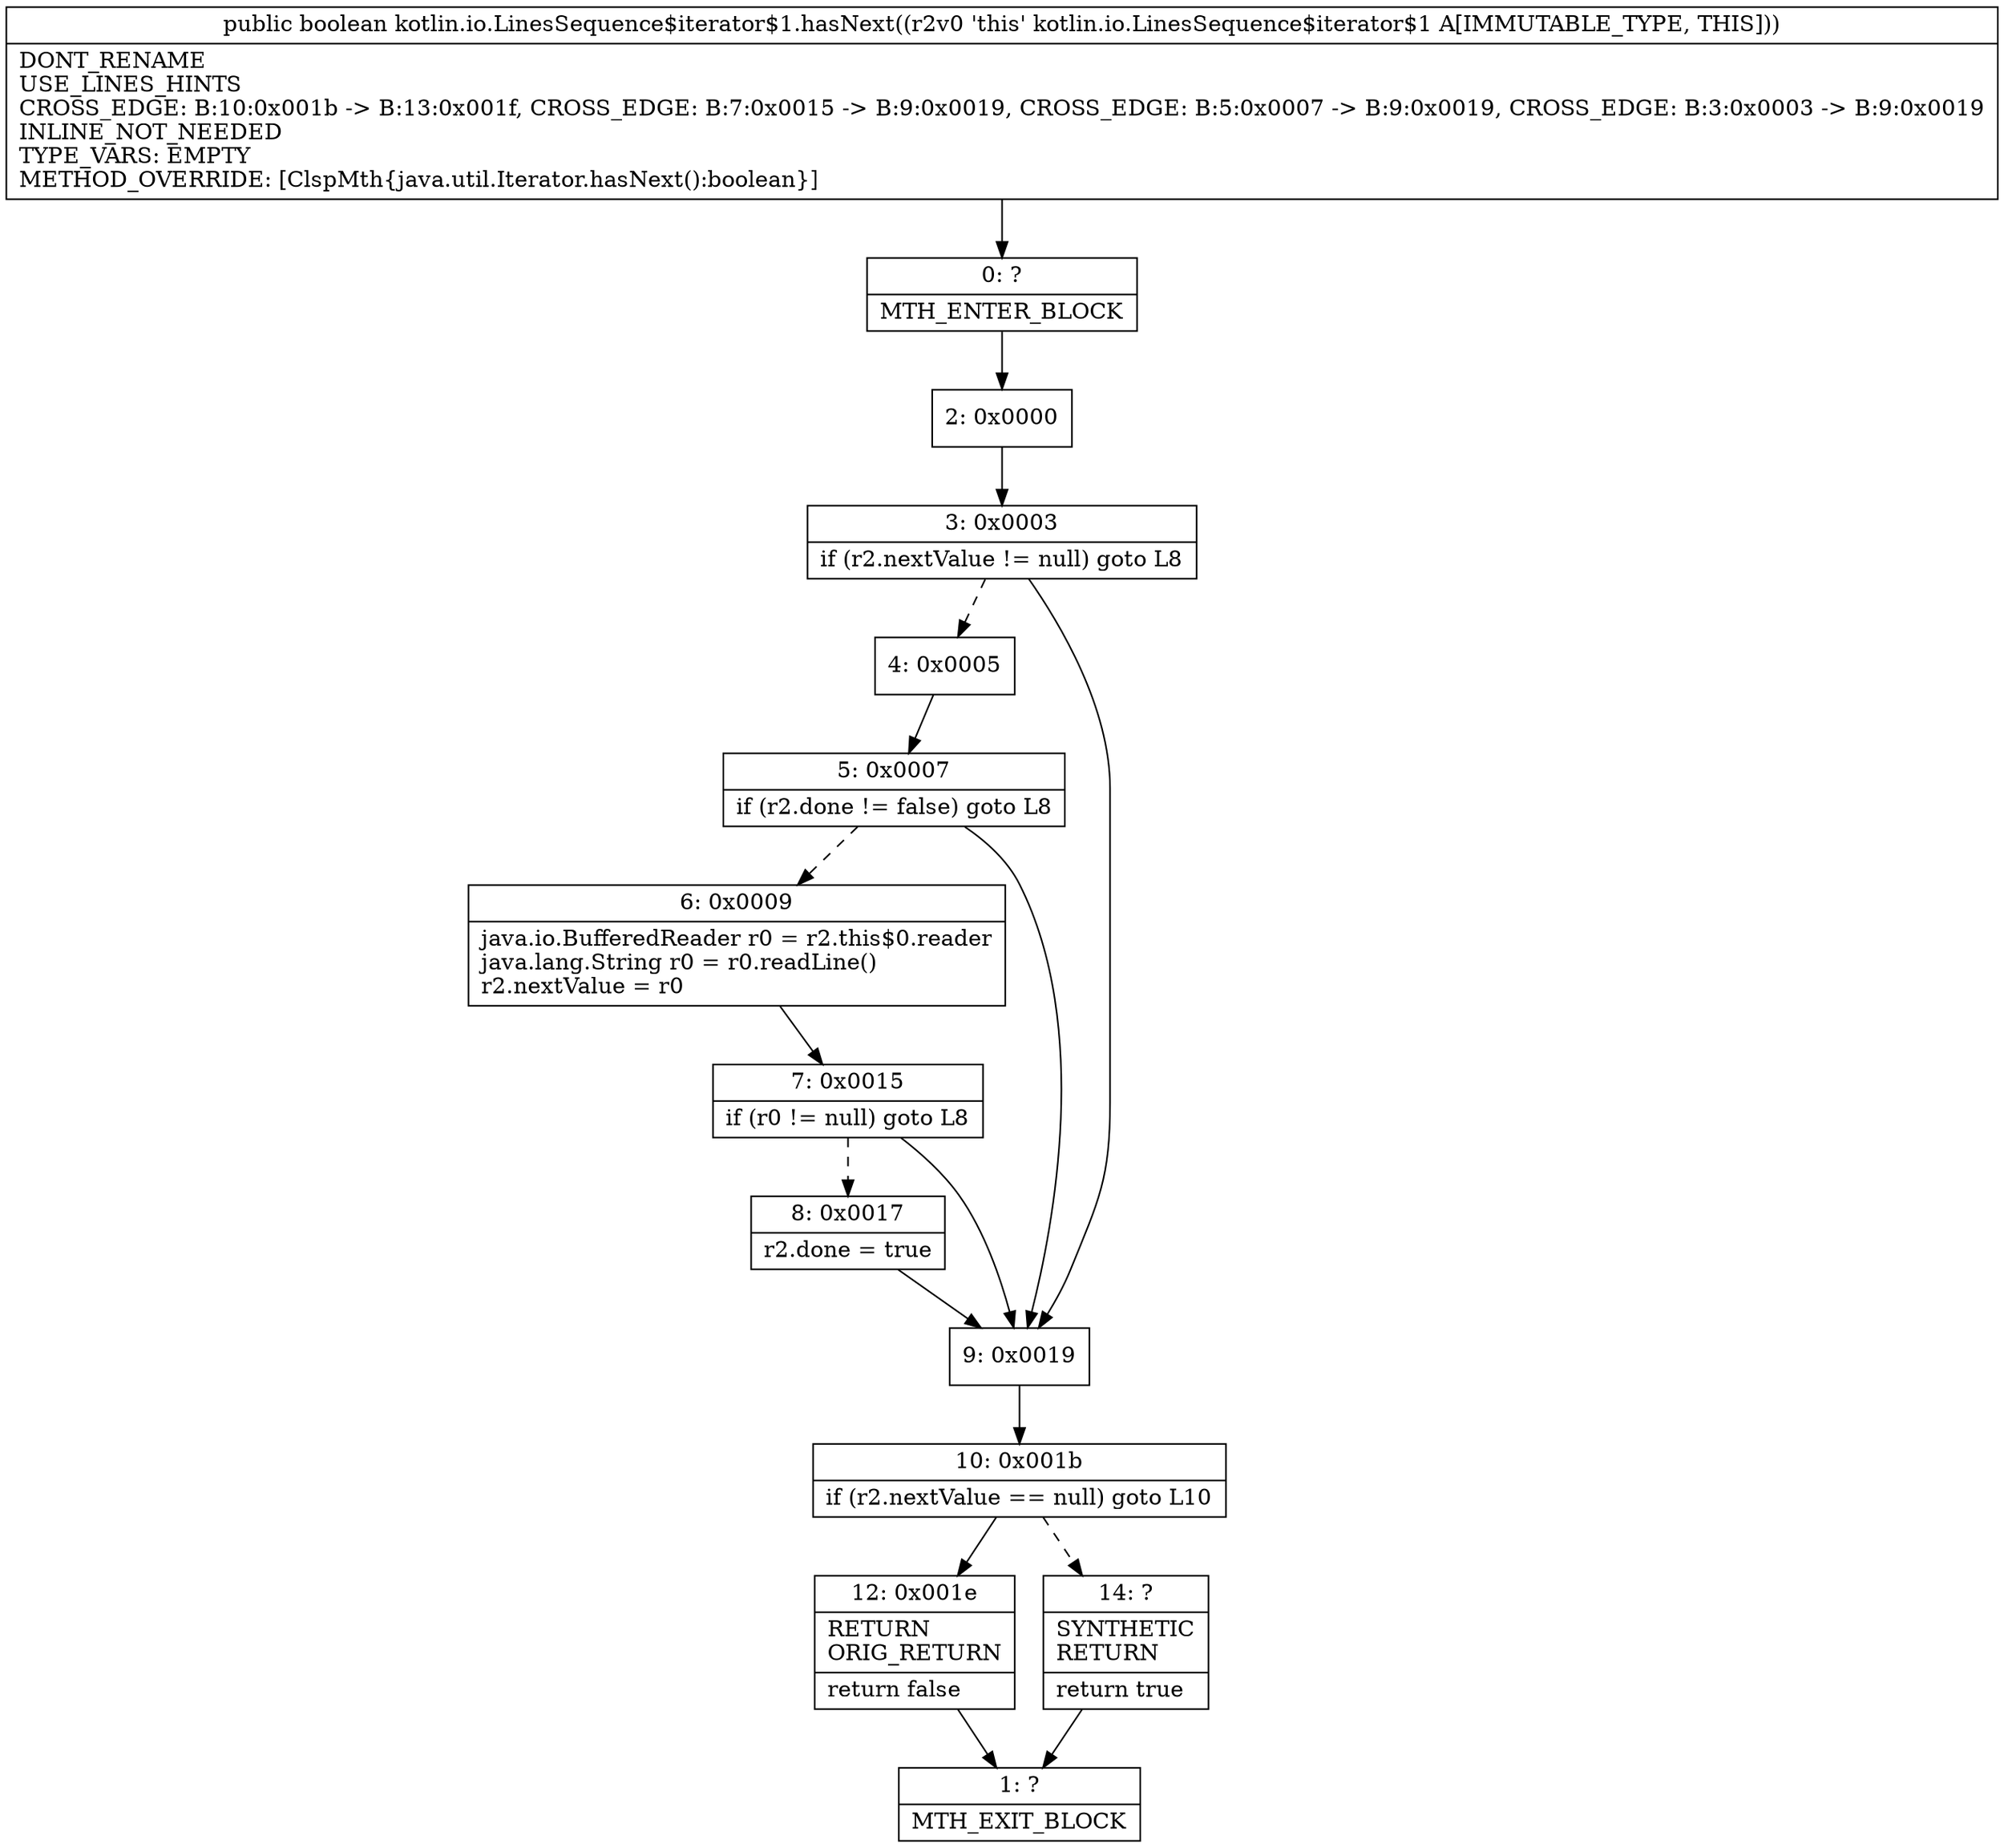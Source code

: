 digraph "CFG forkotlin.io.LinesSequence$iterator$1.hasNext()Z" {
Node_0 [shape=record,label="{0\:\ ?|MTH_ENTER_BLOCK\l}"];
Node_2 [shape=record,label="{2\:\ 0x0000}"];
Node_3 [shape=record,label="{3\:\ 0x0003|if (r2.nextValue != null) goto L8\l}"];
Node_4 [shape=record,label="{4\:\ 0x0005}"];
Node_5 [shape=record,label="{5\:\ 0x0007|if (r2.done != false) goto L8\l}"];
Node_6 [shape=record,label="{6\:\ 0x0009|java.io.BufferedReader r0 = r2.this$0.reader\ljava.lang.String r0 = r0.readLine()\lr2.nextValue = r0\l}"];
Node_7 [shape=record,label="{7\:\ 0x0015|if (r0 != null) goto L8\l}"];
Node_8 [shape=record,label="{8\:\ 0x0017|r2.done = true\l}"];
Node_9 [shape=record,label="{9\:\ 0x0019}"];
Node_10 [shape=record,label="{10\:\ 0x001b|if (r2.nextValue == null) goto L10\l}"];
Node_12 [shape=record,label="{12\:\ 0x001e|RETURN\lORIG_RETURN\l|return false\l}"];
Node_1 [shape=record,label="{1\:\ ?|MTH_EXIT_BLOCK\l}"];
Node_14 [shape=record,label="{14\:\ ?|SYNTHETIC\lRETURN\l|return true\l}"];
MethodNode[shape=record,label="{public boolean kotlin.io.LinesSequence$iterator$1.hasNext((r2v0 'this' kotlin.io.LinesSequence$iterator$1 A[IMMUTABLE_TYPE, THIS]))  | DONT_RENAME\lUSE_LINES_HINTS\lCROSS_EDGE: B:10:0x001b \-\> B:13:0x001f, CROSS_EDGE: B:7:0x0015 \-\> B:9:0x0019, CROSS_EDGE: B:5:0x0007 \-\> B:9:0x0019, CROSS_EDGE: B:3:0x0003 \-\> B:9:0x0019\lINLINE_NOT_NEEDED\lTYPE_VARS: EMPTY\lMETHOD_OVERRIDE: [ClspMth\{java.util.Iterator.hasNext():boolean\}]\l}"];
MethodNode -> Node_0;Node_0 -> Node_2;
Node_2 -> Node_3;
Node_3 -> Node_4[style=dashed];
Node_3 -> Node_9;
Node_4 -> Node_5;
Node_5 -> Node_6[style=dashed];
Node_5 -> Node_9;
Node_6 -> Node_7;
Node_7 -> Node_8[style=dashed];
Node_7 -> Node_9;
Node_8 -> Node_9;
Node_9 -> Node_10;
Node_10 -> Node_12;
Node_10 -> Node_14[style=dashed];
Node_12 -> Node_1;
Node_14 -> Node_1;
}

